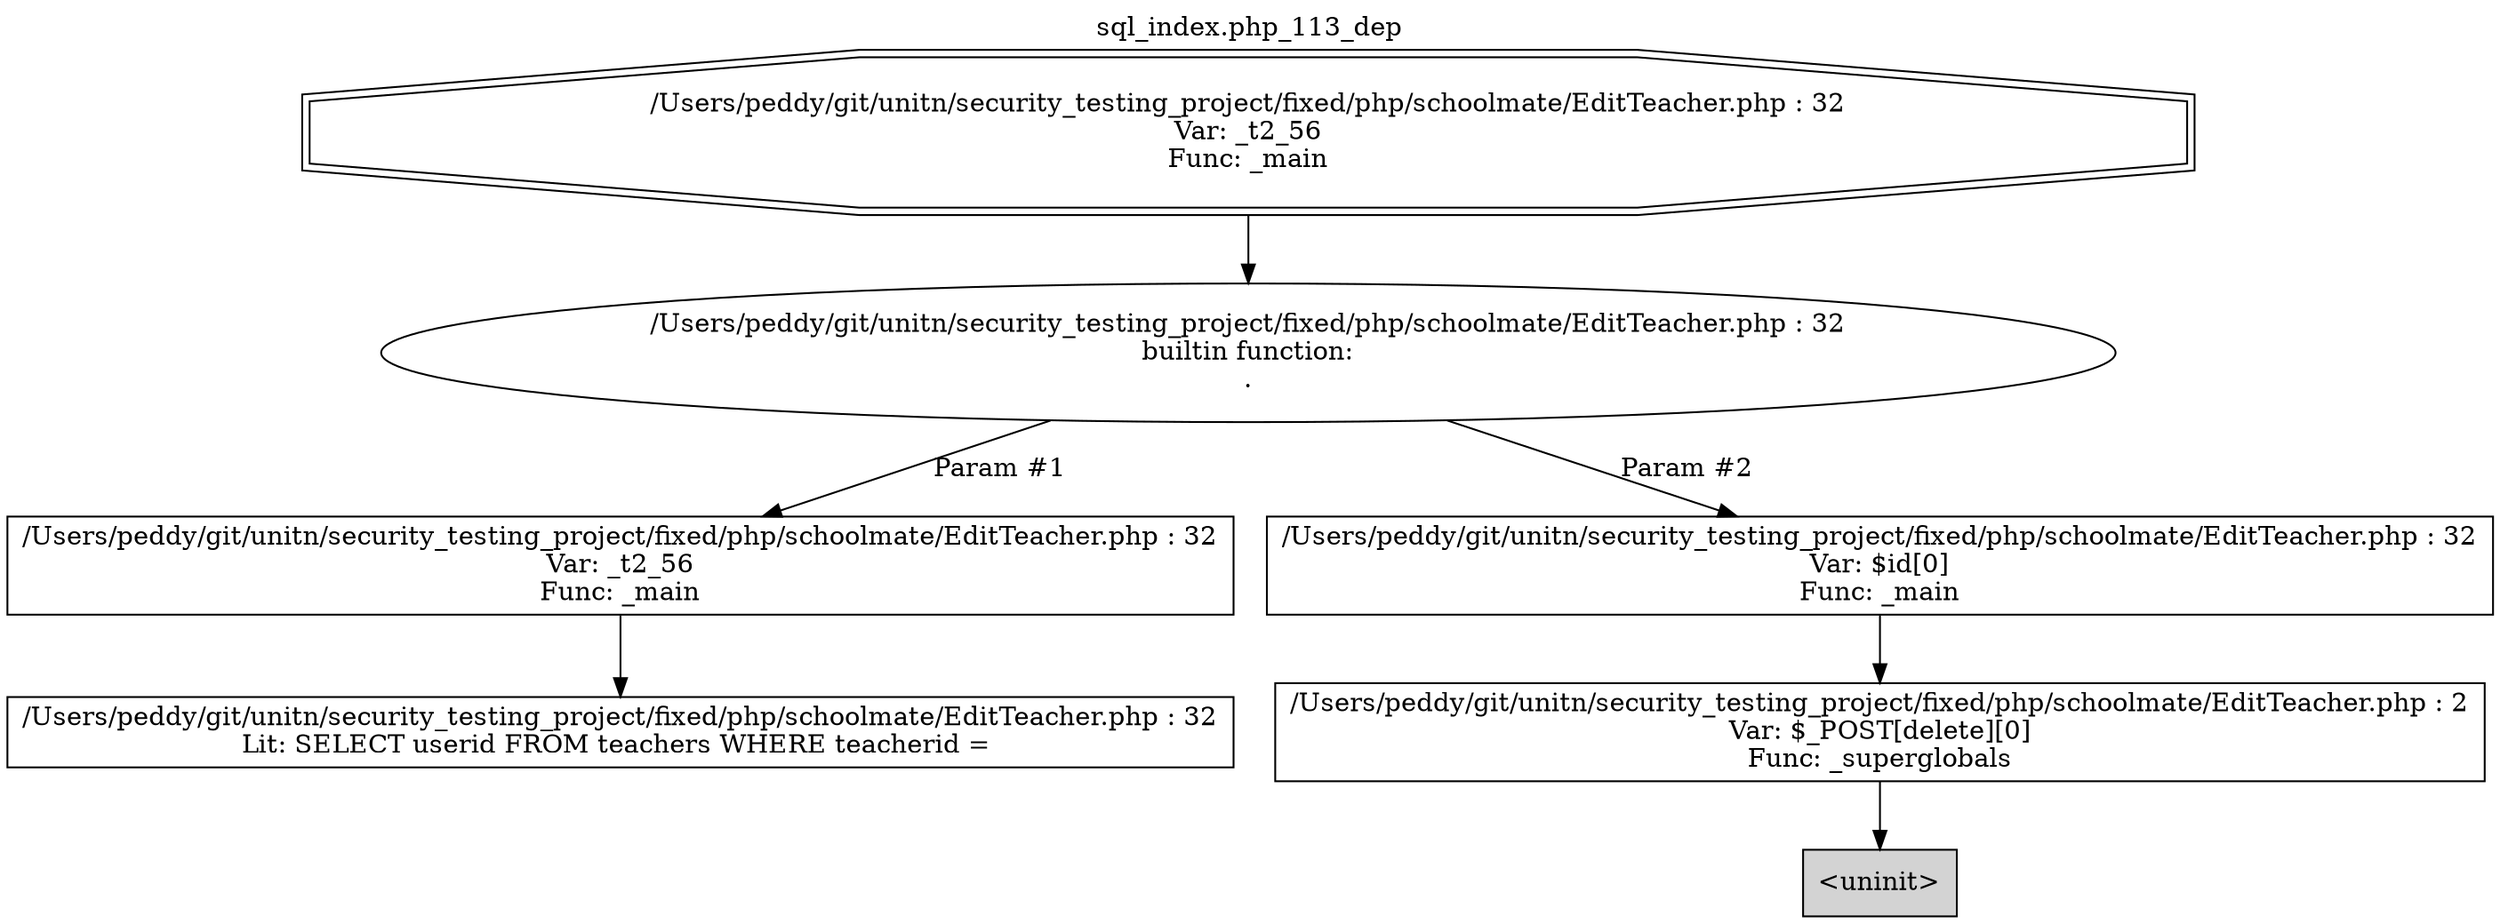 digraph cfg {
  label="sql_index.php_113_dep";
  labelloc=t;
  n1 [shape=doubleoctagon, label="/Users/peddy/git/unitn/security_testing_project/fixed/php/schoolmate/EditTeacher.php : 32\nVar: _t2_56\nFunc: _main\n"];
  n2 [shape=ellipse, label="/Users/peddy/git/unitn/security_testing_project/fixed/php/schoolmate/EditTeacher.php : 32\nbuiltin function:\n.\n"];
  n3 [shape=box, label="/Users/peddy/git/unitn/security_testing_project/fixed/php/schoolmate/EditTeacher.php : 32\nVar: _t2_56\nFunc: _main\n"];
  n4 [shape=box, label="/Users/peddy/git/unitn/security_testing_project/fixed/php/schoolmate/EditTeacher.php : 32\nLit: SELECT userid FROM teachers WHERE teacherid = \n"];
  n5 [shape=box, label="/Users/peddy/git/unitn/security_testing_project/fixed/php/schoolmate/EditTeacher.php : 32\nVar: $id[0]\nFunc: _main\n"];
  n6 [shape=box, label="/Users/peddy/git/unitn/security_testing_project/fixed/php/schoolmate/EditTeacher.php : 2\nVar: $_POST[delete][0]\nFunc: _superglobals\n"];
  n7 [shape=box, label="<uninit>",style=filled];
  n1 -> n2;
  n3 -> n4;
  n2 -> n3[label="Param #1"];
  n2 -> n5[label="Param #2"];
  n6 -> n7;
  n5 -> n6;
}
